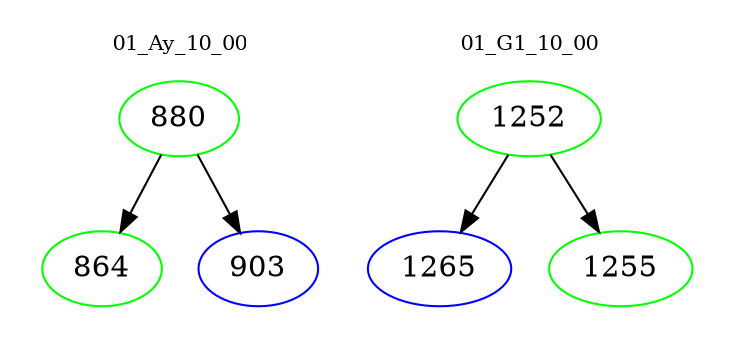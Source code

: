 digraph{
subgraph cluster_0 {
color = white
label = "01_Ay_10_00";
fontsize=10;
T0_880 [label="880", color="green"]
T0_880 -> T0_864 [color="black"]
T0_864 [label="864", color="green"]
T0_880 -> T0_903 [color="black"]
T0_903 [label="903", color="blue"]
}
subgraph cluster_1 {
color = white
label = "01_G1_10_00";
fontsize=10;
T1_1252 [label="1252", color="green"]
T1_1252 -> T1_1265 [color="black"]
T1_1265 [label="1265", color="blue"]
T1_1252 -> T1_1255 [color="black"]
T1_1255 [label="1255", color="green"]
}
}
